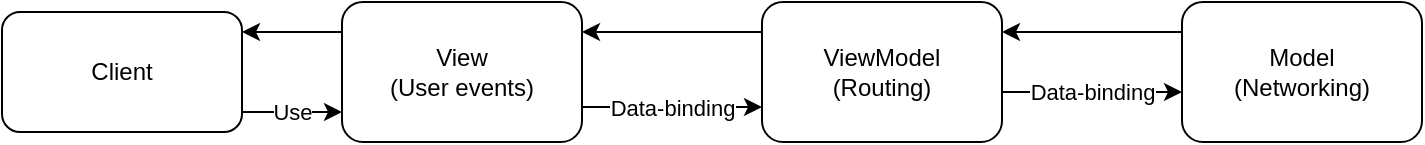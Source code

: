 <mxfile version="21.5.0" type="device">
  <diagram id="C5RBs43oDa-KdzZeNtuy" name="Page-1">
    <mxGraphModel dx="1032" dy="521" grid="1" gridSize="10" guides="1" tooltips="1" connect="1" arrows="1" fold="1" page="1" pageScale="1" pageWidth="827" pageHeight="1169" math="0" shadow="0">
      <root>
        <mxCell id="WIyWlLk6GJQsqaUBKTNV-0" />
        <mxCell id="WIyWlLk6GJQsqaUBKTNV-1" parent="WIyWlLk6GJQsqaUBKTNV-0" />
        <mxCell id="Ybl6unQZxWyXDDQ3P7CP-0" value="" style="edgeStyle=orthogonalEdgeStyle;rounded=0;orthogonalLoop=1;jettySize=auto;html=1;" parent="WIyWlLk6GJQsqaUBKTNV-1" source="WIyWlLk6GJQsqaUBKTNV-7" target="Hz3KM6PjWrUumEV-Hhuu-11" edge="1">
          <mxGeometry relative="1" as="geometry">
            <Array as="points">
              <mxPoint x="360" y="200" />
              <mxPoint x="360" y="200" />
            </Array>
          </mxGeometry>
        </mxCell>
        <mxCell id="WIyWlLk6GJQsqaUBKTNV-7" value="ViewModel&lt;br&gt;(Routing)" style="rounded=1;whiteSpace=wrap;html=1;fontSize=12;glass=0;strokeWidth=1;shadow=0;" parent="WIyWlLk6GJQsqaUBKTNV-1" vertex="1">
          <mxGeometry x="410" y="185" width="120" height="70" as="geometry" />
        </mxCell>
        <mxCell id="Hz3KM6PjWrUumEV-Hhuu-2" value="Client" style="rounded=1;whiteSpace=wrap;html=1;fontSize=12;glass=0;strokeWidth=1;shadow=0;" parent="WIyWlLk6GJQsqaUBKTNV-1" vertex="1">
          <mxGeometry x="30" y="190" width="120" height="60" as="geometry" />
        </mxCell>
        <mxCell id="Hz3KM6PjWrUumEV-Hhuu-4" value="" style="endArrow=classic;html=1;rounded=0;entryX=0;entryY=0.75;entryDx=0;entryDy=0;exitX=1;exitY=0.75;exitDx=0;exitDy=0;" parent="WIyWlLk6GJQsqaUBKTNV-1" source="Hz3KM6PjWrUumEV-Hhuu-11" target="WIyWlLk6GJQsqaUBKTNV-7" edge="1">
          <mxGeometry relative="1" as="geometry">
            <mxPoint x="500" y="359.5" as="sourcePoint" />
            <mxPoint x="600" y="359.5" as="targetPoint" />
            <Array as="points" />
          </mxGeometry>
        </mxCell>
        <mxCell id="Hz3KM6PjWrUumEV-Hhuu-5" value="Data-binding" style="edgeLabel;resizable=0;html=1;align=center;verticalAlign=middle;" parent="Hz3KM6PjWrUumEV-Hhuu-4" connectable="0" vertex="1">
          <mxGeometry relative="1" as="geometry" />
        </mxCell>
        <mxCell id="Hz3KM6PjWrUumEV-Hhuu-7" value="Model&lt;br&gt;(Networking)" style="rounded=1;whiteSpace=wrap;html=1;fontSize=12;glass=0;strokeWidth=1;shadow=0;" parent="WIyWlLk6GJQsqaUBKTNV-1" vertex="1">
          <mxGeometry x="620" y="185" width="120" height="70" as="geometry" />
        </mxCell>
        <mxCell id="Hz3KM6PjWrUumEV-Hhuu-11" value="View&lt;br&gt;(User events)" style="rounded=1;whiteSpace=wrap;html=1;fontSize=12;glass=0;strokeWidth=1;shadow=0;" parent="WIyWlLk6GJQsqaUBKTNV-1" vertex="1">
          <mxGeometry x="200" y="185" width="120" height="70" as="geometry" />
        </mxCell>
        <mxCell id="Ybl6unQZxWyXDDQ3P7CP-3" value="" style="endArrow=classic;html=1;rounded=0;exitX=1;exitY=0.5;exitDx=0;exitDy=0;" parent="WIyWlLk6GJQsqaUBKTNV-1" target="Hz3KM6PjWrUumEV-Hhuu-11" edge="1">
          <mxGeometry relative="1" as="geometry">
            <mxPoint x="150" y="240" as="sourcePoint" />
            <mxPoint x="210" y="330" as="targetPoint" />
            <Array as="points">
              <mxPoint x="200" y="240" />
            </Array>
          </mxGeometry>
        </mxCell>
        <mxCell id="Ybl6unQZxWyXDDQ3P7CP-4" value="Use" style="edgeLabel;resizable=0;html=1;align=center;verticalAlign=middle;" parent="Ybl6unQZxWyXDDQ3P7CP-3" connectable="0" vertex="1">
          <mxGeometry relative="1" as="geometry" />
        </mxCell>
        <mxCell id="Ybl6unQZxWyXDDQ3P7CP-5" value="" style="edgeStyle=orthogonalEdgeStyle;rounded=0;orthogonalLoop=1;jettySize=auto;html=1;" parent="WIyWlLk6GJQsqaUBKTNV-1" edge="1">
          <mxGeometry relative="1" as="geometry">
            <mxPoint x="200" y="200" as="sourcePoint" />
            <mxPoint x="150" y="200" as="targetPoint" />
            <Array as="points">
              <mxPoint x="190" y="200" />
              <mxPoint x="190" y="200" />
            </Array>
          </mxGeometry>
        </mxCell>
        <mxCell id="Ybl6unQZxWyXDDQ3P7CP-8" value="" style="endArrow=classic;html=1;rounded=0;entryX=0;entryY=0.5;entryDx=0;entryDy=0;exitX=1;exitY=0.5;exitDx=0;exitDy=0;" parent="WIyWlLk6GJQsqaUBKTNV-1" edge="1">
          <mxGeometry relative="1" as="geometry">
            <mxPoint x="530" y="230" as="sourcePoint" />
            <mxPoint x="620" y="230" as="targetPoint" />
            <Array as="points">
              <mxPoint x="580" y="230" />
            </Array>
          </mxGeometry>
        </mxCell>
        <mxCell id="Ybl6unQZxWyXDDQ3P7CP-9" value="Data-binding" style="edgeLabel;resizable=0;html=1;align=center;verticalAlign=middle;" parent="Ybl6unQZxWyXDDQ3P7CP-8" connectable="0" vertex="1">
          <mxGeometry relative="1" as="geometry" />
        </mxCell>
        <mxCell id="Ybl6unQZxWyXDDQ3P7CP-10" value="" style="edgeStyle=orthogonalEdgeStyle;rounded=0;orthogonalLoop=1;jettySize=auto;html=1;" parent="WIyWlLk6GJQsqaUBKTNV-1" edge="1">
          <mxGeometry relative="1" as="geometry">
            <mxPoint x="620" y="200" as="sourcePoint" />
            <mxPoint x="530" y="200" as="targetPoint" />
            <Array as="points">
              <mxPoint x="570" y="200" />
              <mxPoint x="570" y="200" />
            </Array>
          </mxGeometry>
        </mxCell>
      </root>
    </mxGraphModel>
  </diagram>
</mxfile>

